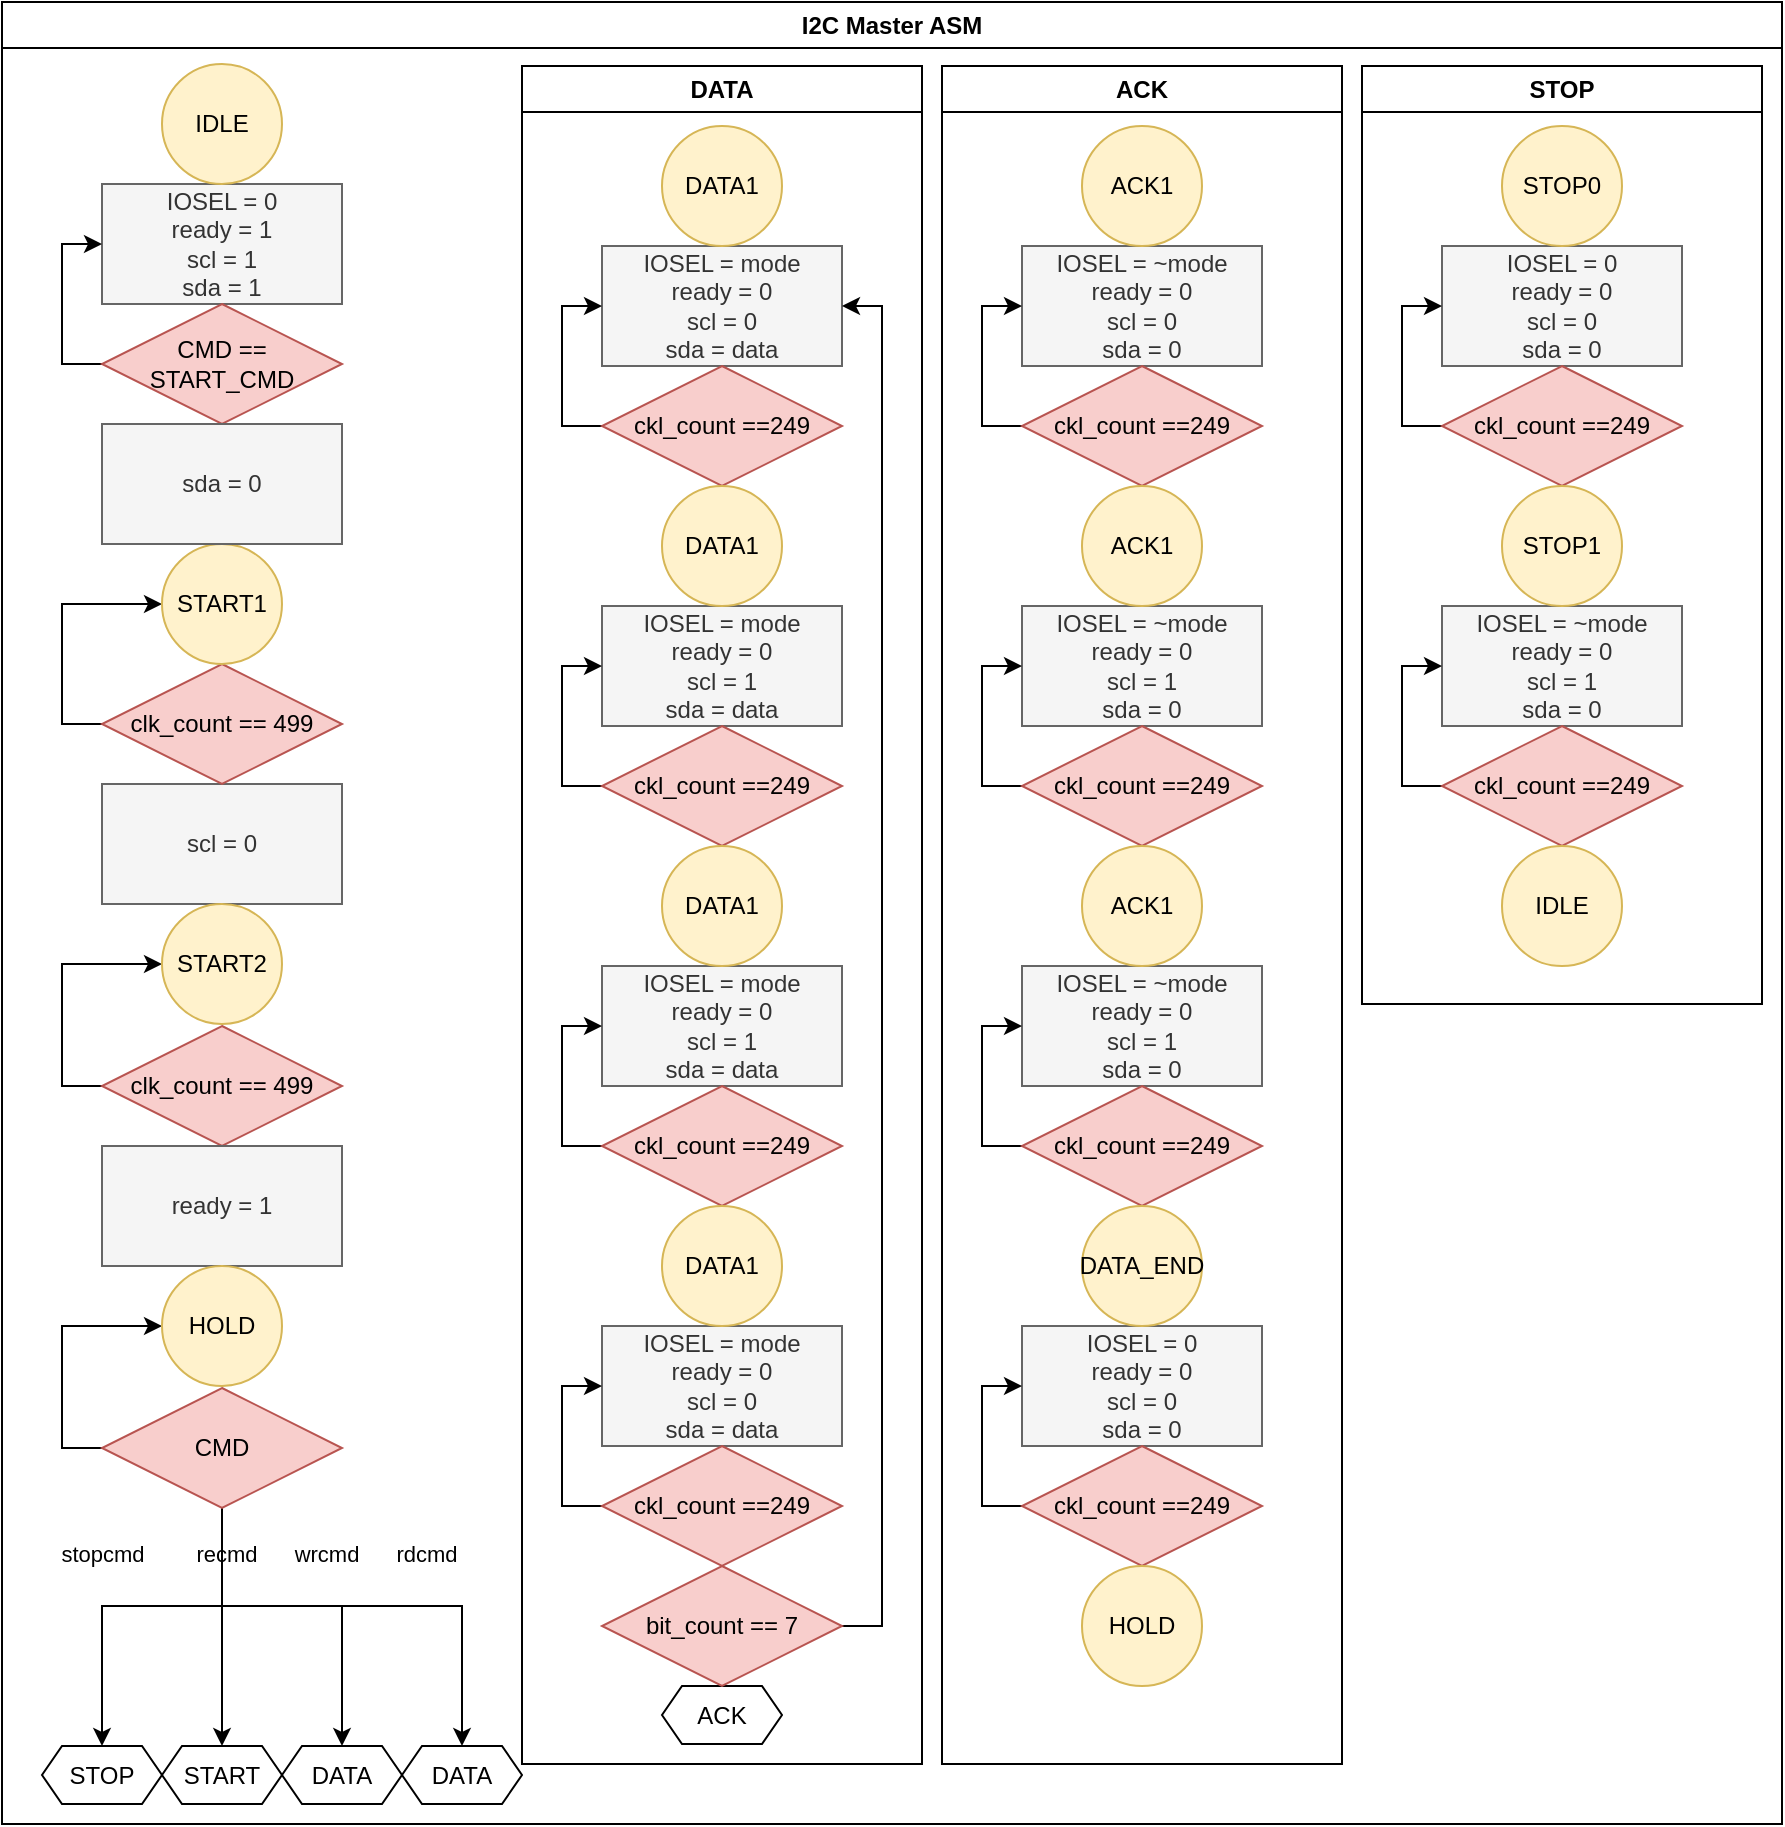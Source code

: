 <mxfile version="26.0.16" pages="2">
  <diagram name="MASTER" id="QIXY6LuEy_QtvrdV1Yka">
    <mxGraphModel dx="932" dy="1396" grid="1" gridSize="10" guides="1" tooltips="1" connect="1" arrows="1" fold="1" page="1" pageScale="1" pageWidth="1169" pageHeight="827" math="0" shadow="0">
      <root>
        <mxCell id="0" />
        <mxCell id="1" parent="0" />
        <mxCell id="fN2IWggamn9f-1CdWAn1-1" value="I2C Master ASM" style="swimlane;whiteSpace=wrap;html=1;" vertex="1" parent="1">
          <mxGeometry x="20" y="9" width="890" height="911" as="geometry" />
        </mxCell>
        <mxCell id="fN2IWggamn9f-1CdWAn1-2" value="&lt;div&gt;IOSEL = 0&lt;/div&gt;&lt;div&gt;ready = 1&lt;/div&gt;&lt;div&gt;scl = 1&lt;/div&gt;&lt;div&gt;sda = 1&lt;/div&gt;" style="rounded=0;whiteSpace=wrap;html=1;fillColor=#f5f5f5;fontColor=#333333;strokeColor=#666666;" vertex="1" parent="fN2IWggamn9f-1CdWAn1-1">
          <mxGeometry x="50" y="91" width="120" height="60" as="geometry" />
        </mxCell>
        <mxCell id="fN2IWggamn9f-1CdWAn1-3" style="edgeStyle=orthogonalEdgeStyle;rounded=0;orthogonalLoop=1;jettySize=auto;html=1;entryX=0;entryY=0.5;entryDx=0;entryDy=0;" edge="1" parent="fN2IWggamn9f-1CdWAn1-1" source="fN2IWggamn9f-1CdWAn1-4" target="fN2IWggamn9f-1CdWAn1-2">
          <mxGeometry relative="1" as="geometry">
            <Array as="points">
              <mxPoint x="30" y="181" />
              <mxPoint x="30" y="121" />
            </Array>
          </mxGeometry>
        </mxCell>
        <mxCell id="fN2IWggamn9f-1CdWAn1-4" value="CMD == START_CMD" style="rhombus;whiteSpace=wrap;html=1;fillColor=#f8cecc;strokeColor=#b85450;" vertex="1" parent="fN2IWggamn9f-1CdWAn1-1">
          <mxGeometry x="50" y="151" width="120" height="60" as="geometry" />
        </mxCell>
        <mxCell id="fN2IWggamn9f-1CdWAn1-5" value="IDLE" style="ellipse;whiteSpace=wrap;html=1;aspect=fixed;fillColor=#fff2cc;strokeColor=#d6b656;" vertex="1" parent="fN2IWggamn9f-1CdWAn1-1">
          <mxGeometry x="80" y="31" width="60" height="60" as="geometry" />
        </mxCell>
        <mxCell id="fN2IWggamn9f-1CdWAn1-6" value="scl = 0" style="rounded=0;whiteSpace=wrap;html=1;fillColor=#f5f5f5;fontColor=#333333;strokeColor=#666666;" vertex="1" parent="fN2IWggamn9f-1CdWAn1-1">
          <mxGeometry x="50" y="391" width="120" height="60" as="geometry" />
        </mxCell>
        <mxCell id="fN2IWggamn9f-1CdWAn1-7" style="edgeStyle=orthogonalEdgeStyle;rounded=0;orthogonalLoop=1;jettySize=auto;html=1;exitX=0;exitY=0.5;exitDx=0;exitDy=0;entryX=0;entryY=0.5;entryDx=0;entryDy=0;" edge="1" parent="fN2IWggamn9f-1CdWAn1-1" source="fN2IWggamn9f-1CdWAn1-8" target="fN2IWggamn9f-1CdWAn1-9">
          <mxGeometry relative="1" as="geometry">
            <mxPoint x="20" y="301" as="targetPoint" />
          </mxGeometry>
        </mxCell>
        <mxCell id="fN2IWggamn9f-1CdWAn1-8" value="clk_count == 499" style="rhombus;whiteSpace=wrap;html=1;fillColor=#f8cecc;strokeColor=#b85450;" vertex="1" parent="fN2IWggamn9f-1CdWAn1-1">
          <mxGeometry x="50" y="331" width="120" height="60" as="geometry" />
        </mxCell>
        <mxCell id="fN2IWggamn9f-1CdWAn1-9" value="START1" style="ellipse;whiteSpace=wrap;html=1;aspect=fixed;fillColor=#fff2cc;strokeColor=#d6b656;" vertex="1" parent="fN2IWggamn9f-1CdWAn1-1">
          <mxGeometry x="80" y="271" width="60" height="60" as="geometry" />
        </mxCell>
        <mxCell id="fN2IWggamn9f-1CdWAn1-10" value="sda = 0" style="rounded=0;whiteSpace=wrap;html=1;fillColor=#f5f5f5;fontColor=#333333;strokeColor=#666666;" vertex="1" parent="fN2IWggamn9f-1CdWAn1-1">
          <mxGeometry x="50" y="211" width="120" height="60" as="geometry" />
        </mxCell>
        <mxCell id="fN2IWggamn9f-1CdWAn1-11" style="edgeStyle=orthogonalEdgeStyle;rounded=0;orthogonalLoop=1;jettySize=auto;html=1;exitX=0;exitY=0.5;exitDx=0;exitDy=0;entryX=0;entryY=0.5;entryDx=0;entryDy=0;" edge="1" parent="fN2IWggamn9f-1CdWAn1-1" source="fN2IWggamn9f-1CdWAn1-12" target="fN2IWggamn9f-1CdWAn1-13">
          <mxGeometry relative="1" as="geometry">
            <mxPoint x="50" y="541" as="targetPoint" />
          </mxGeometry>
        </mxCell>
        <mxCell id="fN2IWggamn9f-1CdWAn1-12" value="clk_count == 499" style="rhombus;whiteSpace=wrap;html=1;fillColor=#f8cecc;strokeColor=#b85450;" vertex="1" parent="fN2IWggamn9f-1CdWAn1-1">
          <mxGeometry x="50" y="512" width="120" height="60" as="geometry" />
        </mxCell>
        <mxCell id="fN2IWggamn9f-1CdWAn1-13" value="START2" style="ellipse;whiteSpace=wrap;html=1;aspect=fixed;fillColor=#fff2cc;strokeColor=#d6b656;" vertex="1" parent="fN2IWggamn9f-1CdWAn1-1">
          <mxGeometry x="80" y="451" width="60" height="60" as="geometry" />
        </mxCell>
        <mxCell id="fN2IWggamn9f-1CdWAn1-38" value="ready = 1" style="rounded=0;whiteSpace=wrap;html=1;fillColor=#f5f5f5;fontColor=#333333;strokeColor=#666666;" vertex="1" parent="fN2IWggamn9f-1CdWAn1-1">
          <mxGeometry x="50" y="572" width="120" height="60" as="geometry" />
        </mxCell>
        <mxCell id="fN2IWggamn9f-1CdWAn1-39" style="edgeStyle=orthogonalEdgeStyle;rounded=0;orthogonalLoop=1;jettySize=auto;html=1;exitX=0;exitY=0.5;exitDx=0;exitDy=0;entryX=0;entryY=0.5;entryDx=0;entryDy=0;" edge="1" parent="fN2IWggamn9f-1CdWAn1-1" source="fN2IWggamn9f-1CdWAn1-40" target="fN2IWggamn9f-1CdWAn1-41">
          <mxGeometry relative="1" as="geometry">
            <mxPoint x="50" y="722" as="targetPoint" />
          </mxGeometry>
        </mxCell>
        <mxCell id="fN2IWggamn9f-1CdWAn1-45" style="edgeStyle=orthogonalEdgeStyle;rounded=0;orthogonalLoop=1;jettySize=auto;html=1;exitX=0.5;exitY=1;exitDx=0;exitDy=0;" edge="1" parent="fN2IWggamn9f-1CdWAn1-1" source="fN2IWggamn9f-1CdWAn1-40">
          <mxGeometry relative="1" as="geometry">
            <mxPoint x="110" y="872" as="targetPoint" />
            <mxPoint x="20" y="802" as="sourcePoint" />
            <Array as="points" />
          </mxGeometry>
        </mxCell>
        <mxCell id="fN2IWggamn9f-1CdWAn1-46" value="stopcmd" style="edgeLabel;html=1;align=center;verticalAlign=middle;resizable=0;points=[];" vertex="1" connectable="0" parent="fN2IWggamn9f-1CdWAn1-45">
          <mxGeometry x="-0.687" y="-3" relative="1" as="geometry">
            <mxPoint x="-57" y="4" as="offset" />
          </mxGeometry>
        </mxCell>
        <mxCell id="fN2IWggamn9f-1CdWAn1-51" value="wrcmd" style="edgeLabel;html=1;align=center;verticalAlign=middle;resizable=0;points=[];" vertex="1" connectable="0" parent="fN2IWggamn9f-1CdWAn1-45">
          <mxGeometry x="-0.687" y="-3" relative="1" as="geometry">
            <mxPoint x="55" y="4" as="offset" />
          </mxGeometry>
        </mxCell>
        <mxCell id="fN2IWggamn9f-1CdWAn1-52" value="rdcmd" style="edgeLabel;html=1;align=center;verticalAlign=middle;resizable=0;points=[];" vertex="1" connectable="0" parent="fN2IWggamn9f-1CdWAn1-45">
          <mxGeometry x="-0.687" y="-3" relative="1" as="geometry">
            <mxPoint x="105" y="4" as="offset" />
          </mxGeometry>
        </mxCell>
        <mxCell id="fN2IWggamn9f-1CdWAn1-50" value="recmd" style="edgeLabel;html=1;align=center;verticalAlign=middle;resizable=0;points=[];" vertex="1" connectable="0" parent="fN2IWggamn9f-1CdWAn1-45">
          <mxGeometry x="-0.687" y="-3" relative="1" as="geometry">
            <mxPoint x="5" y="4" as="offset" />
          </mxGeometry>
        </mxCell>
        <mxCell id="fN2IWggamn9f-1CdWAn1-47" style="edgeStyle=orthogonalEdgeStyle;rounded=0;orthogonalLoop=1;jettySize=auto;html=1;exitX=0.5;exitY=1;exitDx=0;exitDy=0;" edge="1" parent="fN2IWggamn9f-1CdWAn1-1" source="fN2IWggamn9f-1CdWAn1-40">
          <mxGeometry relative="1" as="geometry">
            <mxPoint x="50" y="872" as="targetPoint" />
            <mxPoint x="20" y="802" as="sourcePoint" />
            <Array as="points">
              <mxPoint x="110" y="802" />
              <mxPoint x="50" y="802" />
            </Array>
          </mxGeometry>
        </mxCell>
        <mxCell id="fN2IWggamn9f-1CdWAn1-48" style="edgeStyle=orthogonalEdgeStyle;rounded=0;orthogonalLoop=1;jettySize=auto;html=1;exitX=0.5;exitY=1;exitDx=0;exitDy=0;entryX=0.5;entryY=0;entryDx=0;entryDy=0;" edge="1" parent="fN2IWggamn9f-1CdWAn1-1" source="fN2IWggamn9f-1CdWAn1-40" target="fN2IWggamn9f-1CdWAn1-61">
          <mxGeometry relative="1" as="geometry">
            <mxPoint x="160" y="872" as="targetPoint" />
            <mxPoint x="20" y="802" as="sourcePoint" />
            <Array as="points">
              <mxPoint x="110" y="802" />
              <mxPoint x="170" y="802" />
            </Array>
          </mxGeometry>
        </mxCell>
        <mxCell id="fN2IWggamn9f-1CdWAn1-49" style="edgeStyle=orthogonalEdgeStyle;rounded=0;orthogonalLoop=1;jettySize=auto;html=1;exitX=0.5;exitY=1;exitDx=0;exitDy=0;entryX=0.5;entryY=0;entryDx=0;entryDy=0;" edge="1" parent="fN2IWggamn9f-1CdWAn1-1" source="fN2IWggamn9f-1CdWAn1-40" target="fN2IWggamn9f-1CdWAn1-62">
          <mxGeometry relative="1" as="geometry">
            <mxPoint x="210" y="872" as="targetPoint" />
            <mxPoint x="20" y="802" as="sourcePoint" />
            <Array as="points">
              <mxPoint x="110" y="802" />
              <mxPoint x="230" y="802" />
            </Array>
          </mxGeometry>
        </mxCell>
        <mxCell id="fN2IWggamn9f-1CdWAn1-40" value="CMD" style="rhombus;whiteSpace=wrap;html=1;fillColor=#f8cecc;strokeColor=#b85450;" vertex="1" parent="fN2IWggamn9f-1CdWAn1-1">
          <mxGeometry x="50" y="693" width="120" height="60" as="geometry" />
        </mxCell>
        <mxCell id="fN2IWggamn9f-1CdWAn1-41" value="HOLD" style="ellipse;whiteSpace=wrap;html=1;aspect=fixed;fillColor=#fff2cc;strokeColor=#d6b656;" vertex="1" parent="fN2IWggamn9f-1CdWAn1-1">
          <mxGeometry x="80" y="632" width="60" height="60" as="geometry" />
        </mxCell>
        <mxCell id="fN2IWggamn9f-1CdWAn1-59" value="STOP" style="shape=hexagon;perimeter=hexagonPerimeter2;whiteSpace=wrap;html=1;fixedSize=1;size=10;" vertex="1" parent="fN2IWggamn9f-1CdWAn1-1">
          <mxGeometry x="20" y="872" width="60" height="29" as="geometry" />
        </mxCell>
        <mxCell id="fN2IWggamn9f-1CdWAn1-60" value="START" style="shape=hexagon;perimeter=hexagonPerimeter2;whiteSpace=wrap;html=1;fixedSize=1;size=10;" vertex="1" parent="fN2IWggamn9f-1CdWAn1-1">
          <mxGeometry x="80" y="872" width="60" height="29" as="geometry" />
        </mxCell>
        <mxCell id="fN2IWggamn9f-1CdWAn1-61" value="DATA" style="shape=hexagon;perimeter=hexagonPerimeter2;whiteSpace=wrap;html=1;fixedSize=1;size=10;" vertex="1" parent="fN2IWggamn9f-1CdWAn1-1">
          <mxGeometry x="140" y="872" width="60" height="29" as="geometry" />
        </mxCell>
        <mxCell id="fN2IWggamn9f-1CdWAn1-62" value="DATA" style="shape=hexagon;perimeter=hexagonPerimeter2;whiteSpace=wrap;html=1;fixedSize=1;size=10;" vertex="1" parent="fN2IWggamn9f-1CdWAn1-1">
          <mxGeometry x="200" y="872" width="60" height="29" as="geometry" />
        </mxCell>
        <mxCell id="fN2IWggamn9f-1CdWAn1-63" value="DATA" style="swimlane;whiteSpace=wrap;html=1;" vertex="1" parent="fN2IWggamn9f-1CdWAn1-1">
          <mxGeometry x="260" y="32" width="200" height="849" as="geometry" />
        </mxCell>
        <mxCell id="fN2IWggamn9f-1CdWAn1-64" value="&lt;div&gt;IOSEL = mode&lt;/div&gt;&lt;div&gt;ready = 0&lt;/div&gt;&lt;div&gt;scl = 0&lt;/div&gt;&lt;div&gt;sda = data&lt;/div&gt;" style="rounded=0;whiteSpace=wrap;html=1;fillColor=#f5f5f5;fontColor=#333333;strokeColor=#666666;" vertex="1" parent="fN2IWggamn9f-1CdWAn1-63">
          <mxGeometry x="40" y="90" width="120" height="60" as="geometry" />
        </mxCell>
        <mxCell id="fN2IWggamn9f-1CdWAn1-65" style="edgeStyle=orthogonalEdgeStyle;rounded=0;orthogonalLoop=1;jettySize=auto;html=1;entryX=0;entryY=0.5;entryDx=0;entryDy=0;" edge="1" parent="fN2IWggamn9f-1CdWAn1-63" source="fN2IWggamn9f-1CdWAn1-66" target="fN2IWggamn9f-1CdWAn1-64">
          <mxGeometry relative="1" as="geometry">
            <Array as="points">
              <mxPoint x="20" y="180" />
              <mxPoint x="20" y="120" />
            </Array>
          </mxGeometry>
        </mxCell>
        <mxCell id="fN2IWggamn9f-1CdWAn1-66" value="ckl_count ==249" style="rhombus;whiteSpace=wrap;html=1;fillColor=#f8cecc;strokeColor=#b85450;" vertex="1" parent="fN2IWggamn9f-1CdWAn1-63">
          <mxGeometry x="40" y="150" width="120" height="60" as="geometry" />
        </mxCell>
        <mxCell id="fN2IWggamn9f-1CdWAn1-67" value="DATA1" style="ellipse;whiteSpace=wrap;html=1;aspect=fixed;fillColor=#fff2cc;strokeColor=#d6b656;" vertex="1" parent="fN2IWggamn9f-1CdWAn1-63">
          <mxGeometry x="70" y="30" width="60" height="60" as="geometry" />
        </mxCell>
        <mxCell id="fN2IWggamn9f-1CdWAn1-68" value="&lt;div&gt;IOSEL = mode&lt;/div&gt;&lt;div&gt;ready = 0&lt;/div&gt;&lt;div&gt;scl = 1&lt;/div&gt;&lt;div&gt;sda = data&lt;/div&gt;" style="rounded=0;whiteSpace=wrap;html=1;fillColor=#f5f5f5;fontColor=#333333;strokeColor=#666666;" vertex="1" parent="fN2IWggamn9f-1CdWAn1-63">
          <mxGeometry x="40" y="270" width="120" height="60" as="geometry" />
        </mxCell>
        <mxCell id="fN2IWggamn9f-1CdWAn1-69" style="edgeStyle=orthogonalEdgeStyle;rounded=0;orthogonalLoop=1;jettySize=auto;html=1;entryX=0;entryY=0.5;entryDx=0;entryDy=0;" edge="1" source="fN2IWggamn9f-1CdWAn1-70" target="fN2IWggamn9f-1CdWAn1-68" parent="fN2IWggamn9f-1CdWAn1-63">
          <mxGeometry relative="1" as="geometry">
            <Array as="points">
              <mxPoint x="20" y="360" />
              <mxPoint x="20" y="300" />
            </Array>
          </mxGeometry>
        </mxCell>
        <mxCell id="fN2IWggamn9f-1CdWAn1-70" value="ckl_count ==249" style="rhombus;whiteSpace=wrap;html=1;fillColor=#f8cecc;strokeColor=#b85450;" vertex="1" parent="fN2IWggamn9f-1CdWAn1-63">
          <mxGeometry x="40" y="330" width="120" height="60" as="geometry" />
        </mxCell>
        <mxCell id="fN2IWggamn9f-1CdWAn1-71" value="DATA1" style="ellipse;whiteSpace=wrap;html=1;aspect=fixed;fillColor=#fff2cc;strokeColor=#d6b656;" vertex="1" parent="fN2IWggamn9f-1CdWAn1-63">
          <mxGeometry x="70" y="210" width="60" height="60" as="geometry" />
        </mxCell>
        <mxCell id="fN2IWggamn9f-1CdWAn1-72" value="&lt;div&gt;IOSEL = mode&lt;/div&gt;&lt;div&gt;ready = 0&lt;/div&gt;&lt;div&gt;scl = 1&lt;/div&gt;&lt;div&gt;sda = data&lt;/div&gt;" style="rounded=0;whiteSpace=wrap;html=1;fillColor=#f5f5f5;fontColor=#333333;strokeColor=#666666;" vertex="1" parent="fN2IWggamn9f-1CdWAn1-63">
          <mxGeometry x="40" y="450" width="120" height="60" as="geometry" />
        </mxCell>
        <mxCell id="fN2IWggamn9f-1CdWAn1-73" style="edgeStyle=orthogonalEdgeStyle;rounded=0;orthogonalLoop=1;jettySize=auto;html=1;entryX=0;entryY=0.5;entryDx=0;entryDy=0;" edge="1" source="fN2IWggamn9f-1CdWAn1-74" target="fN2IWggamn9f-1CdWAn1-72" parent="fN2IWggamn9f-1CdWAn1-63">
          <mxGeometry relative="1" as="geometry">
            <Array as="points">
              <mxPoint x="20" y="540" />
              <mxPoint x="20" y="480" />
            </Array>
          </mxGeometry>
        </mxCell>
        <mxCell id="fN2IWggamn9f-1CdWAn1-74" value="ckl_count ==249" style="rhombus;whiteSpace=wrap;html=1;fillColor=#f8cecc;strokeColor=#b85450;" vertex="1" parent="fN2IWggamn9f-1CdWAn1-63">
          <mxGeometry x="40" y="510" width="120" height="60" as="geometry" />
        </mxCell>
        <mxCell id="fN2IWggamn9f-1CdWAn1-75" value="DATA1" style="ellipse;whiteSpace=wrap;html=1;aspect=fixed;fillColor=#fff2cc;strokeColor=#d6b656;" vertex="1" parent="fN2IWggamn9f-1CdWAn1-63">
          <mxGeometry x="70" y="390" width="60" height="60" as="geometry" />
        </mxCell>
        <mxCell id="fN2IWggamn9f-1CdWAn1-76" value="&lt;div&gt;IOSEL = mode&lt;/div&gt;&lt;div&gt;ready = 0&lt;/div&gt;&lt;div&gt;scl = 0&lt;/div&gt;&lt;div&gt;sda = data&lt;/div&gt;" style="rounded=0;whiteSpace=wrap;html=1;fillColor=#f5f5f5;fontColor=#333333;strokeColor=#666666;" vertex="1" parent="fN2IWggamn9f-1CdWAn1-63">
          <mxGeometry x="40" y="630" width="120" height="60" as="geometry" />
        </mxCell>
        <mxCell id="fN2IWggamn9f-1CdWAn1-77" style="edgeStyle=orthogonalEdgeStyle;rounded=0;orthogonalLoop=1;jettySize=auto;html=1;entryX=0;entryY=0.5;entryDx=0;entryDy=0;" edge="1" source="fN2IWggamn9f-1CdWAn1-78" target="fN2IWggamn9f-1CdWAn1-76" parent="fN2IWggamn9f-1CdWAn1-63">
          <mxGeometry relative="1" as="geometry">
            <Array as="points">
              <mxPoint x="20" y="720" />
              <mxPoint x="20" y="660" />
            </Array>
          </mxGeometry>
        </mxCell>
        <mxCell id="fN2IWggamn9f-1CdWAn1-78" value="ckl_count ==249" style="rhombus;whiteSpace=wrap;html=1;fillColor=#f8cecc;strokeColor=#b85450;" vertex="1" parent="fN2IWggamn9f-1CdWAn1-63">
          <mxGeometry x="40" y="690" width="120" height="60" as="geometry" />
        </mxCell>
        <mxCell id="fN2IWggamn9f-1CdWAn1-79" value="DATA1" style="ellipse;whiteSpace=wrap;html=1;aspect=fixed;fillColor=#fff2cc;strokeColor=#d6b656;" vertex="1" parent="fN2IWggamn9f-1CdWAn1-63">
          <mxGeometry x="70" y="570" width="60" height="60" as="geometry" />
        </mxCell>
        <mxCell id="fN2IWggamn9f-1CdWAn1-80" value="ACK" style="shape=hexagon;perimeter=hexagonPerimeter2;whiteSpace=wrap;html=1;fixedSize=1;size=10;" vertex="1" parent="fN2IWggamn9f-1CdWAn1-63">
          <mxGeometry x="70" y="810" width="60" height="29" as="geometry" />
        </mxCell>
        <mxCell id="fN2IWggamn9f-1CdWAn1-100" style="edgeStyle=orthogonalEdgeStyle;rounded=0;orthogonalLoop=1;jettySize=auto;html=1;entryX=1;entryY=0.5;entryDx=0;entryDy=0;" edge="1" parent="fN2IWggamn9f-1CdWAn1-63" source="fN2IWggamn9f-1CdWAn1-99" target="fN2IWggamn9f-1CdWAn1-64">
          <mxGeometry relative="1" as="geometry">
            <Array as="points">
              <mxPoint x="180" y="780" />
              <mxPoint x="180" y="120" />
            </Array>
          </mxGeometry>
        </mxCell>
        <mxCell id="fN2IWggamn9f-1CdWAn1-99" value="bit_count == 7" style="rhombus;whiteSpace=wrap;html=1;fillColor=#f8cecc;strokeColor=#b85450;" vertex="1" parent="fN2IWggamn9f-1CdWAn1-63">
          <mxGeometry x="40" y="750" width="120" height="60" as="geometry" />
        </mxCell>
        <mxCell id="fN2IWggamn9f-1CdWAn1-81" value="ACK" style="swimlane;whiteSpace=wrap;html=1;" vertex="1" parent="fN2IWggamn9f-1CdWAn1-1">
          <mxGeometry x="470" y="32" width="200" height="849" as="geometry" />
        </mxCell>
        <mxCell id="fN2IWggamn9f-1CdWAn1-82" value="&lt;div&gt;IOSEL = ~mode&lt;/div&gt;&lt;div&gt;ready = 0&lt;/div&gt;&lt;div&gt;scl = 0&lt;/div&gt;&lt;div&gt;sda = 0&lt;/div&gt;" style="rounded=0;whiteSpace=wrap;html=1;fillColor=#f5f5f5;fontColor=#333333;strokeColor=#666666;" vertex="1" parent="fN2IWggamn9f-1CdWAn1-81">
          <mxGeometry x="40" y="90" width="120" height="60" as="geometry" />
        </mxCell>
        <mxCell id="fN2IWggamn9f-1CdWAn1-83" style="edgeStyle=orthogonalEdgeStyle;rounded=0;orthogonalLoop=1;jettySize=auto;html=1;entryX=0;entryY=0.5;entryDx=0;entryDy=0;" edge="1" parent="fN2IWggamn9f-1CdWAn1-81" source="fN2IWggamn9f-1CdWAn1-84" target="fN2IWggamn9f-1CdWAn1-82">
          <mxGeometry relative="1" as="geometry">
            <Array as="points">
              <mxPoint x="20" y="180" />
              <mxPoint x="20" y="120" />
            </Array>
          </mxGeometry>
        </mxCell>
        <mxCell id="fN2IWggamn9f-1CdWAn1-84" value="ckl_count ==249" style="rhombus;whiteSpace=wrap;html=1;fillColor=#f8cecc;strokeColor=#b85450;" vertex="1" parent="fN2IWggamn9f-1CdWAn1-81">
          <mxGeometry x="40" y="150" width="120" height="60" as="geometry" />
        </mxCell>
        <mxCell id="fN2IWggamn9f-1CdWAn1-85" value="ACK1" style="ellipse;whiteSpace=wrap;html=1;aspect=fixed;fillColor=#fff2cc;strokeColor=#d6b656;" vertex="1" parent="fN2IWggamn9f-1CdWAn1-81">
          <mxGeometry x="70" y="30" width="60" height="60" as="geometry" />
        </mxCell>
        <mxCell id="fN2IWggamn9f-1CdWAn1-86" value="&lt;div&gt;IOSEL = ~mode&lt;/div&gt;&lt;div&gt;ready = 0&lt;/div&gt;&lt;div&gt;scl = 1&lt;/div&gt;&lt;div&gt;sda = 0&lt;/div&gt;" style="rounded=0;whiteSpace=wrap;html=1;fillColor=#f5f5f5;fontColor=#333333;strokeColor=#666666;" vertex="1" parent="fN2IWggamn9f-1CdWAn1-81">
          <mxGeometry x="40" y="270" width="120" height="60" as="geometry" />
        </mxCell>
        <mxCell id="fN2IWggamn9f-1CdWAn1-87" style="edgeStyle=orthogonalEdgeStyle;rounded=0;orthogonalLoop=1;jettySize=auto;html=1;entryX=0;entryY=0.5;entryDx=0;entryDy=0;" edge="1" parent="fN2IWggamn9f-1CdWAn1-81" source="fN2IWggamn9f-1CdWAn1-88" target="fN2IWggamn9f-1CdWAn1-86">
          <mxGeometry relative="1" as="geometry">
            <Array as="points">
              <mxPoint x="20" y="360" />
              <mxPoint x="20" y="300" />
            </Array>
          </mxGeometry>
        </mxCell>
        <mxCell id="fN2IWggamn9f-1CdWAn1-88" value="ckl_count ==249" style="rhombus;whiteSpace=wrap;html=1;fillColor=#f8cecc;strokeColor=#b85450;" vertex="1" parent="fN2IWggamn9f-1CdWAn1-81">
          <mxGeometry x="40" y="330" width="120" height="60" as="geometry" />
        </mxCell>
        <mxCell id="fN2IWggamn9f-1CdWAn1-89" value="ACK1" style="ellipse;whiteSpace=wrap;html=1;aspect=fixed;fillColor=#fff2cc;strokeColor=#d6b656;" vertex="1" parent="fN2IWggamn9f-1CdWAn1-81">
          <mxGeometry x="70" y="210" width="60" height="60" as="geometry" />
        </mxCell>
        <mxCell id="fN2IWggamn9f-1CdWAn1-90" value="&lt;div&gt;IOSEL = ~mode&lt;/div&gt;&lt;div&gt;ready = 0&lt;/div&gt;&lt;div&gt;scl = 1&lt;/div&gt;&lt;div&gt;sda = 0&lt;/div&gt;" style="rounded=0;whiteSpace=wrap;html=1;fillColor=#f5f5f5;fontColor=#333333;strokeColor=#666666;" vertex="1" parent="fN2IWggamn9f-1CdWAn1-81">
          <mxGeometry x="40" y="450" width="120" height="60" as="geometry" />
        </mxCell>
        <mxCell id="fN2IWggamn9f-1CdWAn1-91" style="edgeStyle=orthogonalEdgeStyle;rounded=0;orthogonalLoop=1;jettySize=auto;html=1;entryX=0;entryY=0.5;entryDx=0;entryDy=0;" edge="1" parent="fN2IWggamn9f-1CdWAn1-81" source="fN2IWggamn9f-1CdWAn1-92" target="fN2IWggamn9f-1CdWAn1-90">
          <mxGeometry relative="1" as="geometry">
            <Array as="points">
              <mxPoint x="20" y="540" />
              <mxPoint x="20" y="480" />
            </Array>
          </mxGeometry>
        </mxCell>
        <mxCell id="fN2IWggamn9f-1CdWAn1-92" value="ckl_count ==249" style="rhombus;whiteSpace=wrap;html=1;fillColor=#f8cecc;strokeColor=#b85450;" vertex="1" parent="fN2IWggamn9f-1CdWAn1-81">
          <mxGeometry x="40" y="510" width="120" height="60" as="geometry" />
        </mxCell>
        <mxCell id="fN2IWggamn9f-1CdWAn1-93" value="ACK1" style="ellipse;whiteSpace=wrap;html=1;aspect=fixed;fillColor=#fff2cc;strokeColor=#d6b656;" vertex="1" parent="fN2IWggamn9f-1CdWAn1-81">
          <mxGeometry x="70" y="390" width="60" height="60" as="geometry" />
        </mxCell>
        <mxCell id="fN2IWggamn9f-1CdWAn1-94" value="&lt;div&gt;IOSEL = 0&lt;/div&gt;&lt;div&gt;ready = 0&lt;/div&gt;&lt;div&gt;scl = 0&lt;/div&gt;&lt;div&gt;sda = 0&lt;/div&gt;" style="rounded=0;whiteSpace=wrap;html=1;fillColor=#f5f5f5;fontColor=#333333;strokeColor=#666666;" vertex="1" parent="fN2IWggamn9f-1CdWAn1-81">
          <mxGeometry x="40" y="630" width="120" height="60" as="geometry" />
        </mxCell>
        <mxCell id="fN2IWggamn9f-1CdWAn1-95" style="edgeStyle=orthogonalEdgeStyle;rounded=0;orthogonalLoop=1;jettySize=auto;html=1;entryX=0;entryY=0.5;entryDx=0;entryDy=0;" edge="1" parent="fN2IWggamn9f-1CdWAn1-81" source="fN2IWggamn9f-1CdWAn1-96" target="fN2IWggamn9f-1CdWAn1-94">
          <mxGeometry relative="1" as="geometry">
            <Array as="points">
              <mxPoint x="20" y="720" />
              <mxPoint x="20" y="660" />
            </Array>
          </mxGeometry>
        </mxCell>
        <mxCell id="fN2IWggamn9f-1CdWAn1-96" value="ckl_count ==249" style="rhombus;whiteSpace=wrap;html=1;fillColor=#f8cecc;strokeColor=#b85450;" vertex="1" parent="fN2IWggamn9f-1CdWAn1-81">
          <mxGeometry x="40" y="690" width="120" height="60" as="geometry" />
        </mxCell>
        <mxCell id="fN2IWggamn9f-1CdWAn1-97" value="DATA_END" style="ellipse;whiteSpace=wrap;html=1;aspect=fixed;fillColor=#fff2cc;strokeColor=#d6b656;" vertex="1" parent="fN2IWggamn9f-1CdWAn1-81">
          <mxGeometry x="70" y="570" width="60" height="60" as="geometry" />
        </mxCell>
        <mxCell id="fN2IWggamn9f-1CdWAn1-101" value="HOLD" style="ellipse;whiteSpace=wrap;html=1;aspect=fixed;fillColor=#fff2cc;strokeColor=#d6b656;" vertex="1" parent="fN2IWggamn9f-1CdWAn1-81">
          <mxGeometry x="70" y="750" width="60" height="60" as="geometry" />
        </mxCell>
        <mxCell id="fN2IWggamn9f-1CdWAn1-102" value="STOP" style="swimlane;whiteSpace=wrap;html=1;" vertex="1" parent="fN2IWggamn9f-1CdWAn1-1">
          <mxGeometry x="680" y="32" width="200" height="469" as="geometry" />
        </mxCell>
        <mxCell id="fN2IWggamn9f-1CdWAn1-103" value="&lt;div&gt;IOSEL = 0&lt;/div&gt;&lt;div&gt;ready = 0&lt;/div&gt;&lt;div&gt;scl = 0&lt;/div&gt;&lt;div&gt;sda = 0&lt;/div&gt;" style="rounded=0;whiteSpace=wrap;html=1;fillColor=#f5f5f5;fontColor=#333333;strokeColor=#666666;" vertex="1" parent="fN2IWggamn9f-1CdWAn1-102">
          <mxGeometry x="40" y="90" width="120" height="60" as="geometry" />
        </mxCell>
        <mxCell id="fN2IWggamn9f-1CdWAn1-104" style="edgeStyle=orthogonalEdgeStyle;rounded=0;orthogonalLoop=1;jettySize=auto;html=1;entryX=0;entryY=0.5;entryDx=0;entryDy=0;" edge="1" parent="fN2IWggamn9f-1CdWAn1-102" source="fN2IWggamn9f-1CdWAn1-105" target="fN2IWggamn9f-1CdWAn1-103">
          <mxGeometry relative="1" as="geometry">
            <Array as="points">
              <mxPoint x="20" y="180" />
              <mxPoint x="20" y="120" />
            </Array>
          </mxGeometry>
        </mxCell>
        <mxCell id="fN2IWggamn9f-1CdWAn1-105" value="ckl_count ==249" style="rhombus;whiteSpace=wrap;html=1;fillColor=#f8cecc;strokeColor=#b85450;" vertex="1" parent="fN2IWggamn9f-1CdWAn1-102">
          <mxGeometry x="40" y="150" width="120" height="60" as="geometry" />
        </mxCell>
        <mxCell id="fN2IWggamn9f-1CdWAn1-106" value="STOP0" style="ellipse;whiteSpace=wrap;html=1;aspect=fixed;fillColor=#fff2cc;strokeColor=#d6b656;" vertex="1" parent="fN2IWggamn9f-1CdWAn1-102">
          <mxGeometry x="70" y="30" width="60" height="60" as="geometry" />
        </mxCell>
        <mxCell id="fN2IWggamn9f-1CdWAn1-107" value="&lt;div&gt;IOSEL = ~mode&lt;/div&gt;&lt;div&gt;ready = 0&lt;/div&gt;&lt;div&gt;scl = 1&lt;/div&gt;&lt;div&gt;sda = 0&lt;/div&gt;" style="rounded=0;whiteSpace=wrap;html=1;fillColor=#f5f5f5;fontColor=#333333;strokeColor=#666666;" vertex="1" parent="fN2IWggamn9f-1CdWAn1-102">
          <mxGeometry x="40" y="270" width="120" height="60" as="geometry" />
        </mxCell>
        <mxCell id="fN2IWggamn9f-1CdWAn1-108" style="edgeStyle=orthogonalEdgeStyle;rounded=0;orthogonalLoop=1;jettySize=auto;html=1;entryX=0;entryY=0.5;entryDx=0;entryDy=0;" edge="1" parent="fN2IWggamn9f-1CdWAn1-102" source="fN2IWggamn9f-1CdWAn1-109" target="fN2IWggamn9f-1CdWAn1-107">
          <mxGeometry relative="1" as="geometry">
            <Array as="points">
              <mxPoint x="20" y="360" />
              <mxPoint x="20" y="300" />
            </Array>
          </mxGeometry>
        </mxCell>
        <mxCell id="fN2IWggamn9f-1CdWAn1-109" value="ckl_count ==249" style="rhombus;whiteSpace=wrap;html=1;fillColor=#f8cecc;strokeColor=#b85450;" vertex="1" parent="fN2IWggamn9f-1CdWAn1-102">
          <mxGeometry x="40" y="330" width="120" height="60" as="geometry" />
        </mxCell>
        <mxCell id="fN2IWggamn9f-1CdWAn1-110" value="STOP1" style="ellipse;whiteSpace=wrap;html=1;aspect=fixed;fillColor=#fff2cc;strokeColor=#d6b656;" vertex="1" parent="fN2IWggamn9f-1CdWAn1-102">
          <mxGeometry x="70" y="210" width="60" height="60" as="geometry" />
        </mxCell>
        <mxCell id="fN2IWggamn9f-1CdWAn1-114" value="IDLE" style="ellipse;whiteSpace=wrap;html=1;aspect=fixed;fillColor=#fff2cc;strokeColor=#d6b656;" vertex="1" parent="fN2IWggamn9f-1CdWAn1-102">
          <mxGeometry x="70" y="390" width="60" height="60" as="geometry" />
        </mxCell>
      </root>
    </mxGraphModel>
  </diagram>
  <diagram id="I9FTXEMEmBn3FshetKf5" name="SLAVE">
    <mxGraphModel dx="792" dy="1180" grid="1" gridSize="10" guides="1" tooltips="1" connect="1" arrows="1" fold="1" page="1" pageScale="1" pageWidth="1169" pageHeight="827" math="0" shadow="0">
      <root>
        <mxCell id="0" />
        <mxCell id="1" parent="0" />
        <mxCell id="4ctNEn5uKptevCcqgGHQ-146" value="I2C Slave" style="swimlane;whiteSpace=wrap;html=1;" parent="1" vertex="1">
          <mxGeometry x="10" y="10" width="690" height="560" as="geometry" />
        </mxCell>
        <mxCell id="4ctNEn5uKptevCcqgGHQ-1" value="&lt;div&gt;IOSEL = 1&lt;/div&gt;" style="rounded=0;whiteSpace=wrap;html=1;fillColor=#f5f5f5;fontColor=#333333;strokeColor=#666666;" parent="4ctNEn5uKptevCcqgGHQ-146" vertex="1">
          <mxGeometry x="30" y="110.07" width="120" height="60" as="geometry" />
        </mxCell>
        <mxCell id="4ctNEn5uKptevCcqgGHQ-2" style="edgeStyle=orthogonalEdgeStyle;rounded=0;orthogonalLoop=1;jettySize=auto;html=1;entryX=0;entryY=0.5;entryDx=0;entryDy=0;" parent="4ctNEn5uKptevCcqgGHQ-146" source="4ctNEn5uKptevCcqgGHQ-3" target="4ctNEn5uKptevCcqgGHQ-1" edge="1">
          <mxGeometry relative="1" as="geometry">
            <Array as="points">
              <mxPoint x="10" y="200.07" />
              <mxPoint x="10" y="140.07" />
            </Array>
          </mxGeometry>
        </mxCell>
        <mxCell id="4ctNEn5uKptevCcqgGHQ-3" value="!sda" style="rhombus;whiteSpace=wrap;html=1;fillColor=#f8cecc;strokeColor=#b85450;" parent="4ctNEn5uKptevCcqgGHQ-146" vertex="1">
          <mxGeometry x="30" y="170.07" width="120" height="60" as="geometry" />
        </mxCell>
        <mxCell id="4ctNEn5uKptevCcqgGHQ-4" value="IDLE" style="ellipse;whiteSpace=wrap;html=1;aspect=fixed;fillColor=#fff2cc;strokeColor=#d6b656;" parent="4ctNEn5uKptevCcqgGHQ-146" vertex="1">
          <mxGeometry x="60" y="50.07" width="60" height="60" as="geometry" />
        </mxCell>
        <mxCell id="4ctNEn5uKptevCcqgGHQ-5" value="temp_data = {temp[6:0],sda}" style="rounded=0;whiteSpace=wrap;html=1;fillColor=#f5f5f5;fontColor=#333333;strokeColor=#666666;" parent="4ctNEn5uKptevCcqgGHQ-146" vertex="1">
          <mxGeometry x="30" y="410.07" width="120" height="60" as="geometry" />
        </mxCell>
        <mxCell id="4ctNEn5uKptevCcqgGHQ-6" style="edgeStyle=orthogonalEdgeStyle;rounded=0;orthogonalLoop=1;jettySize=auto;html=1;exitX=0;exitY=0.5;exitDx=0;exitDy=0;entryX=0;entryY=0.5;entryDx=0;entryDy=0;" parent="4ctNEn5uKptevCcqgGHQ-146" source="4ctNEn5uKptevCcqgGHQ-7" target="4ctNEn5uKptevCcqgGHQ-8" edge="1">
          <mxGeometry relative="1" as="geometry">
            <mxPoint y="320.07" as="targetPoint" />
          </mxGeometry>
        </mxCell>
        <mxCell id="4ctNEn5uKptevCcqgGHQ-7" value="scl_falling" style="rhombus;whiteSpace=wrap;html=1;fillColor=#f8cecc;strokeColor=#b85450;" parent="4ctNEn5uKptevCcqgGHQ-146" vertex="1">
          <mxGeometry x="30" y="290.07" width="120" height="60" as="geometry" />
        </mxCell>
        <mxCell id="4ctNEn5uKptevCcqgGHQ-8" value="START" style="ellipse;whiteSpace=wrap;html=1;aspect=fixed;fillColor=#fff2cc;strokeColor=#d6b656;" parent="4ctNEn5uKptevCcqgGHQ-146" vertex="1">
          <mxGeometry x="60" y="230.07" width="60" height="60" as="geometry" />
        </mxCell>
        <mxCell id="4ctNEn5uKptevCcqgGHQ-10" style="edgeStyle=orthogonalEdgeStyle;rounded=0;orthogonalLoop=1;jettySize=auto;html=1;exitX=0;exitY=0.5;exitDx=0;exitDy=0;entryX=0;entryY=0.5;entryDx=0;entryDy=0;" parent="4ctNEn5uKptevCcqgGHQ-146" source="4ctNEn5uKptevCcqgGHQ-11" target="4ctNEn5uKptevCcqgGHQ-12" edge="1">
          <mxGeometry relative="1" as="geometry">
            <mxPoint x="30" y="500.07" as="targetPoint" />
          </mxGeometry>
        </mxCell>
        <mxCell id="4ctNEn5uKptevCcqgGHQ-133" style="edgeStyle=orthogonalEdgeStyle;rounded=0;orthogonalLoop=1;jettySize=auto;html=1;entryX=0;entryY=0.5;entryDx=0;entryDy=0;" parent="4ctNEn5uKptevCcqgGHQ-146" source="4ctNEn5uKptevCcqgGHQ-11" target="4ctNEn5uKptevCcqgGHQ-116" edge="1">
          <mxGeometry relative="1" as="geometry">
            <Array as="points">
              <mxPoint x="90" y="540.07" />
              <mxPoint x="160" y="540.07" />
              <mxPoint x="160" y="80.07" />
            </Array>
          </mxGeometry>
        </mxCell>
        <mxCell id="4ctNEn5uKptevCcqgGHQ-11" value="scl_rising" style="rhombus;whiteSpace=wrap;html=1;fillColor=#f8cecc;strokeColor=#b85450;" parent="4ctNEn5uKptevCcqgGHQ-146" vertex="1">
          <mxGeometry x="30" y="471.07" width="120" height="60" as="geometry" />
        </mxCell>
        <mxCell id="4ctNEn5uKptevCcqgGHQ-12" value="DATA_CL0" style="ellipse;whiteSpace=wrap;html=1;aspect=fixed;fillColor=#fff2cc;strokeColor=#d6b656;" parent="4ctNEn5uKptevCcqgGHQ-146" vertex="1">
          <mxGeometry x="60" y="350.07" width="60" height="60" as="geometry" />
        </mxCell>
        <mxCell id="4ctNEn5uKptevCcqgGHQ-107" value="ready = 1" style="rounded=0;whiteSpace=wrap;html=1;fillColor=#f5f5f5;fontColor=#333333;strokeColor=#666666;" parent="4ctNEn5uKptevCcqgGHQ-146" vertex="1">
          <mxGeometry x="280" y="111.07" width="120" height="60" as="geometry" />
        </mxCell>
        <mxCell id="4ctNEn5uKptevCcqgGHQ-108" style="edgeStyle=orthogonalEdgeStyle;rounded=0;orthogonalLoop=1;jettySize=auto;html=1;exitX=0;exitY=0.5;exitDx=0;exitDy=0;entryX=0;entryY=0.5;entryDx=0;entryDy=0;" parent="4ctNEn5uKptevCcqgGHQ-146" source="4ctNEn5uKptevCcqgGHQ-115" target="4ctNEn5uKptevCcqgGHQ-116" edge="1">
          <mxGeometry relative="1" as="geometry">
            <mxPoint x="280" y="200.07" as="targetPoint" />
          </mxGeometry>
        </mxCell>
        <mxCell id="4ctNEn5uKptevCcqgGHQ-109" style="edgeStyle=orthogonalEdgeStyle;rounded=0;orthogonalLoop=1;jettySize=auto;html=1;exitX=0.5;exitY=1;exitDx=0;exitDy=0;" parent="4ctNEn5uKptevCcqgGHQ-146" source="4ctNEn5uKptevCcqgGHQ-115" edge="1">
          <mxGeometry relative="1" as="geometry">
            <mxPoint x="340" y="488.07" as="targetPoint" />
            <mxPoint x="250" y="418.07" as="sourcePoint" />
            <Array as="points" />
          </mxGeometry>
        </mxCell>
        <mxCell id="4ctNEn5uKptevCcqgGHQ-110" value="slvSel" style="edgeLabel;html=1;align=center;verticalAlign=middle;resizable=0;points=[];" parent="4ctNEn5uKptevCcqgGHQ-109" vertex="1" connectable="0">
          <mxGeometry x="-0.687" y="-3" relative="1" as="geometry">
            <mxPoint x="-107" y="37" as="offset" />
          </mxGeometry>
        </mxCell>
        <mxCell id="4ctNEn5uKptevCcqgGHQ-111" value="dataRun" style="edgeLabel;html=1;align=center;verticalAlign=middle;resizable=0;points=[];" parent="4ctNEn5uKptevCcqgGHQ-109" vertex="1" connectable="0">
          <mxGeometry x="-0.687" y="-3" relative="1" as="geometry">
            <mxPoint x="113" y="37" as="offset" />
          </mxGeometry>
        </mxCell>
        <mxCell id="4ctNEn5uKptevCcqgGHQ-112" value="wordAddr" style="edgeLabel;html=1;align=center;verticalAlign=middle;resizable=0;points=[];" parent="4ctNEn5uKptevCcqgGHQ-109" vertex="1" connectable="0">
          <mxGeometry x="-0.687" y="-3" relative="1" as="geometry">
            <mxPoint x="5" y="37" as="offset" />
          </mxGeometry>
        </mxCell>
        <mxCell id="4ctNEn5uKptevCcqgGHQ-113" style="edgeStyle=orthogonalEdgeStyle;rounded=0;orthogonalLoop=1;jettySize=auto;html=1;exitX=0.5;exitY=1;exitDx=0;exitDy=0;entryX=0.5;entryY=0;entryDx=0;entryDy=0;" parent="4ctNEn5uKptevCcqgGHQ-146" source="4ctNEn5uKptevCcqgGHQ-115" target="4ctNEn5uKptevCcqgGHQ-124" edge="1">
          <mxGeometry relative="1" as="geometry">
            <mxPoint x="280" y="488.07" as="targetPoint" />
            <mxPoint x="250" y="418.07" as="sourcePoint" />
            <Array as="points">
              <mxPoint x="340" y="418.07" />
              <mxPoint x="230" y="418.07" />
              <mxPoint x="230" y="489.07" />
            </Array>
          </mxGeometry>
        </mxCell>
        <mxCell id="4ctNEn5uKptevCcqgGHQ-114" style="edgeStyle=orthogonalEdgeStyle;rounded=0;orthogonalLoop=1;jettySize=auto;html=1;exitX=0.5;exitY=1;exitDx=0;exitDy=0;entryX=0.5;entryY=0;entryDx=0;entryDy=0;" parent="4ctNEn5uKptevCcqgGHQ-146" source="4ctNEn5uKptevCcqgGHQ-115" target="4ctNEn5uKptevCcqgGHQ-120" edge="1">
          <mxGeometry relative="1" as="geometry">
            <mxPoint x="400" y="488.07" as="targetPoint" />
            <mxPoint x="250" y="418.07" as="sourcePoint" />
            <Array as="points">
              <mxPoint x="340" y="418.07" />
              <mxPoint x="450" y="418.07" />
            </Array>
          </mxGeometry>
        </mxCell>
        <mxCell id="4ctNEn5uKptevCcqgGHQ-115" value="data_stage" style="rhombus;whiteSpace=wrap;html=1;fillColor=#f8cecc;strokeColor=#b85450;" parent="4ctNEn5uKptevCcqgGHQ-146" vertex="1">
          <mxGeometry x="280" y="291.07" width="120" height="60" as="geometry" />
        </mxCell>
        <mxCell id="4ctNEn5uKptevCcqgGHQ-116" value="DATA_CL1" style="ellipse;whiteSpace=wrap;html=1;aspect=fixed;fillColor=#fff2cc;strokeColor=#d6b656;" parent="4ctNEn5uKptevCcqgGHQ-146" vertex="1">
          <mxGeometry x="310" y="50.07" width="60" height="60" as="geometry" />
        </mxCell>
        <mxCell id="4ctNEn5uKptevCcqgGHQ-137" style="edgeStyle=orthogonalEdgeStyle;rounded=0;orthogonalLoop=1;jettySize=auto;html=1;entryX=0.5;entryY=0;entryDx=0;entryDy=0;" parent="4ctNEn5uKptevCcqgGHQ-146" source="4ctNEn5uKptevCcqgGHQ-117" target="4ctNEn5uKptevCcqgGHQ-4" edge="1">
          <mxGeometry relative="1" as="geometry">
            <Array as="points">
              <mxPoint x="420" y="201.07" />
              <mxPoint x="420" y="30.07" />
              <mxPoint x="90" y="30.07" />
            </Array>
          </mxGeometry>
        </mxCell>
        <mxCell id="4ctNEn5uKptevCcqgGHQ-117" value="temp_data[0] != sda" style="rhombus;whiteSpace=wrap;html=1;fillColor=#f8cecc;strokeColor=#b85450;" parent="4ctNEn5uKptevCcqgGHQ-146" vertex="1">
          <mxGeometry x="280" y="171.07" width="120" height="60" as="geometry" />
        </mxCell>
        <mxCell id="4ctNEn5uKptevCcqgGHQ-136" style="edgeStyle=orthogonalEdgeStyle;rounded=0;orthogonalLoop=1;jettySize=auto;html=1;entryX=1;entryY=0.5;entryDx=0;entryDy=0;" parent="4ctNEn5uKptevCcqgGHQ-146" source="4ctNEn5uKptevCcqgGHQ-118" target="4ctNEn5uKptevCcqgGHQ-12" edge="1">
          <mxGeometry relative="1" as="geometry" />
        </mxCell>
        <mxCell id="4ctNEn5uKptevCcqgGHQ-118" value="bit_count == 7" style="rhombus;whiteSpace=wrap;html=1;fillColor=#f8cecc;strokeColor=#b85450;" parent="4ctNEn5uKptevCcqgGHQ-146" vertex="1">
          <mxGeometry x="280" y="231.07" width="120" height="60" as="geometry" />
        </mxCell>
        <mxCell id="4ctNEn5uKptevCcqgGHQ-140" style="edgeStyle=orthogonalEdgeStyle;rounded=0;orthogonalLoop=1;jettySize=auto;html=1;entryX=0;entryY=0.5;entryDx=0;entryDy=0;" parent="4ctNEn5uKptevCcqgGHQ-146" source="4ctNEn5uKptevCcqgGHQ-120" target="4ctNEn5uKptevCcqgGHQ-126" edge="1">
          <mxGeometry relative="1" as="geometry">
            <Array as="points">
              <mxPoint x="450" y="530.07" />
              <mxPoint x="510" y="530.07" />
              <mxPoint x="510" y="80.07" />
            </Array>
          </mxGeometry>
        </mxCell>
        <mxCell id="4ctNEn5uKptevCcqgGHQ-120" value="slv_reg[addr] = temp_data" style="rounded=0;whiteSpace=wrap;html=1;fillColor=#f5f5f5;fontColor=#333333;strokeColor=#666666;" parent="4ctNEn5uKptevCcqgGHQ-146" vertex="1">
          <mxGeometry x="400" y="448.17" width="100" height="60" as="geometry" />
        </mxCell>
        <mxCell id="4ctNEn5uKptevCcqgGHQ-139" style="edgeStyle=orthogonalEdgeStyle;rounded=0;orthogonalLoop=1;jettySize=auto;html=1;entryX=0;entryY=0.5;entryDx=0;entryDy=0;" parent="4ctNEn5uKptevCcqgGHQ-146" source="4ctNEn5uKptevCcqgGHQ-122" target="4ctNEn5uKptevCcqgGHQ-126" edge="1">
          <mxGeometry relative="1" as="geometry">
            <Array as="points">
              <mxPoint x="340" y="530.07" />
              <mxPoint x="510" y="530.07" />
              <mxPoint x="510" y="80.07" />
            </Array>
          </mxGeometry>
        </mxCell>
        <mxCell id="4ctNEn5uKptevCcqgGHQ-122" value="addr = temp_data" style="rounded=0;whiteSpace=wrap;html=1;fillColor=#f5f5f5;fontColor=#333333;strokeColor=#666666;" parent="4ctNEn5uKptevCcqgGHQ-146" vertex="1">
          <mxGeometry x="300" y="448.17" width="80" height="60" as="geometry" />
        </mxCell>
        <mxCell id="4ctNEn5uKptevCcqgGHQ-138" style="edgeStyle=orthogonalEdgeStyle;rounded=0;orthogonalLoop=1;jettySize=auto;html=1;entryX=0;entryY=0.5;entryDx=0;entryDy=0;" parent="4ctNEn5uKptevCcqgGHQ-146" source="4ctNEn5uKptevCcqgGHQ-124" target="4ctNEn5uKptevCcqgGHQ-126" edge="1">
          <mxGeometry relative="1" as="geometry">
            <Array as="points">
              <mxPoint x="230" y="530" />
              <mxPoint x="510" y="530" />
              <mxPoint x="510" y="80" />
            </Array>
          </mxGeometry>
        </mxCell>
        <mxCell id="4ctNEn5uKptevCcqgGHQ-124" value="slvmode = temp_data[0]&lt;div&gt;slvsel = temp_data[6:0]&lt;/div&gt;" style="rounded=0;whiteSpace=wrap;html=1;fillColor=#f5f5f5;fontColor=#333333;strokeColor=#666666;" parent="4ctNEn5uKptevCcqgGHQ-146" vertex="1">
          <mxGeometry x="180" y="448.17" width="100" height="60" as="geometry" />
        </mxCell>
        <mxCell id="4ctNEn5uKptevCcqgGHQ-125" value="IO_sel = 0&lt;div&gt;sda_reg = 0&lt;/div&gt;" style="rounded=0;whiteSpace=wrap;html=1;fillColor=#f5f5f5;fontColor=#333333;strokeColor=#666666;" parent="4ctNEn5uKptevCcqgGHQ-146" vertex="1">
          <mxGeometry x="530" y="230.07" width="120" height="60" as="geometry" />
        </mxCell>
        <mxCell id="4ctNEn5uKptevCcqgGHQ-126" value="ACL_CL0" style="ellipse;whiteSpace=wrap;html=1;aspect=fixed;fillColor=#fff2cc;strokeColor=#d6b656;" parent="4ctNEn5uKptevCcqgGHQ-146" vertex="1">
          <mxGeometry x="560" y="50.07" width="60" height="60" as="geometry" />
        </mxCell>
        <mxCell id="4ctNEn5uKptevCcqgGHQ-135" style="edgeStyle=orthogonalEdgeStyle;rounded=0;orthogonalLoop=1;jettySize=auto;html=1;entryX=0.5;entryY=0;entryDx=0;entryDy=0;" parent="4ctNEn5uKptevCcqgGHQ-146" source="4ctNEn5uKptevCcqgGHQ-127" target="4ctNEn5uKptevCcqgGHQ-4" edge="1">
          <mxGeometry relative="1" as="geometry">
            <Array as="points">
              <mxPoint x="680" y="140.07" />
              <mxPoint x="680" y="30.07" />
              <mxPoint x="90" y="30.07" />
            </Array>
          </mxGeometry>
        </mxCell>
        <mxCell id="4ctNEn5uKptevCcqgGHQ-127" value="slv_sel != slvAddr" style="rhombus;whiteSpace=wrap;html=1;fillColor=#f8cecc;strokeColor=#b85450;" parent="4ctNEn5uKptevCcqgGHQ-146" vertex="1">
          <mxGeometry x="530" y="110.07" width="120" height="60" as="geometry" />
        </mxCell>
        <mxCell id="4ctNEn5uKptevCcqgGHQ-145" style="edgeStyle=orthogonalEdgeStyle;rounded=0;orthogonalLoop=1;jettySize=auto;html=1;entryX=0;entryY=0.5;entryDx=0;entryDy=0;" parent="4ctNEn5uKptevCcqgGHQ-146" source="4ctNEn5uKptevCcqgGHQ-128" target="4ctNEn5uKptevCcqgGHQ-12" edge="1">
          <mxGeometry relative="1" as="geometry">
            <Array as="points">
              <mxPoint x="590" y="550.07" />
              <mxPoint x="10" y="550.07" />
              <mxPoint x="10" y="380.07" />
            </Array>
          </mxGeometry>
        </mxCell>
        <mxCell id="4ctNEn5uKptevCcqgGHQ-128" value="IO_sel = 1" style="rounded=0;whiteSpace=wrap;html=1;fillColor=#f5f5f5;fontColor=#333333;strokeColor=#666666;" parent="4ctNEn5uKptevCcqgGHQ-146" vertex="1">
          <mxGeometry x="530" y="410.07" width="120" height="30" as="geometry" />
        </mxCell>
        <mxCell id="4ctNEn5uKptevCcqgGHQ-129" value="ACL_CL1" style="ellipse;whiteSpace=wrap;html=1;aspect=fixed;fillColor=#fff2cc;strokeColor=#d6b656;" parent="4ctNEn5uKptevCcqgGHQ-146" vertex="1">
          <mxGeometry x="560" y="290.07" width="60" height="60" as="geometry" />
        </mxCell>
        <mxCell id="4ctNEn5uKptevCcqgGHQ-142" style="edgeStyle=orthogonalEdgeStyle;rounded=0;orthogonalLoop=1;jettySize=auto;html=1;entryX=1;entryY=0.5;entryDx=0;entryDy=0;" parent="4ctNEn5uKptevCcqgGHQ-146" source="4ctNEn5uKptevCcqgGHQ-130" target="4ctNEn5uKptevCcqgGHQ-129" edge="1">
          <mxGeometry relative="1" as="geometry">
            <Array as="points">
              <mxPoint x="670" y="380.07" />
              <mxPoint x="670" y="320.07" />
            </Array>
          </mxGeometry>
        </mxCell>
        <mxCell id="4ctNEn5uKptevCcqgGHQ-130" value="scl_falling" style="rhombus;whiteSpace=wrap;html=1;fillColor=#f8cecc;strokeColor=#b85450;" parent="4ctNEn5uKptevCcqgGHQ-146" vertex="1">
          <mxGeometry x="530" y="350.07" width="120" height="60" as="geometry" />
        </mxCell>
        <mxCell id="4ctNEn5uKptevCcqgGHQ-131" style="edgeStyle=orthogonalEdgeStyle;rounded=0;orthogonalLoop=1;jettySize=auto;html=1;entryX=1;entryY=0.5;entryDx=0;entryDy=0;" parent="4ctNEn5uKptevCcqgGHQ-146" source="4ctNEn5uKptevCcqgGHQ-132" target="4ctNEn5uKptevCcqgGHQ-126" edge="1">
          <mxGeometry relative="1" as="geometry">
            <Array as="points">
              <mxPoint x="670" y="200.07" />
              <mxPoint x="670" y="80.07" />
            </Array>
          </mxGeometry>
        </mxCell>
        <mxCell id="4ctNEn5uKptevCcqgGHQ-132" value="scl_rising" style="rhombus;whiteSpace=wrap;html=1;fillColor=#f8cecc;strokeColor=#b85450;" parent="4ctNEn5uKptevCcqgGHQ-146" vertex="1">
          <mxGeometry x="530" y="170.07" width="120" height="60" as="geometry" />
        </mxCell>
      </root>
    </mxGraphModel>
  </diagram>
</mxfile>
